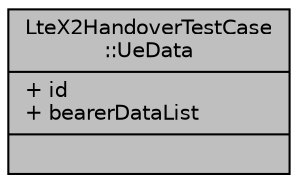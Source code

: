 digraph "LteX2HandoverTestCase::UeData"
{
  edge [fontname="Helvetica",fontsize="10",labelfontname="Helvetica",labelfontsize="10"];
  node [fontname="Helvetica",fontsize="10",shape=record];
  Node1 [label="{LteX2HandoverTestCase\l::UeData\n|+ id\l+ bearerDataList\l|}",height=0.2,width=0.4,color="black", fillcolor="grey75", style="filled", fontcolor="black"];
}
